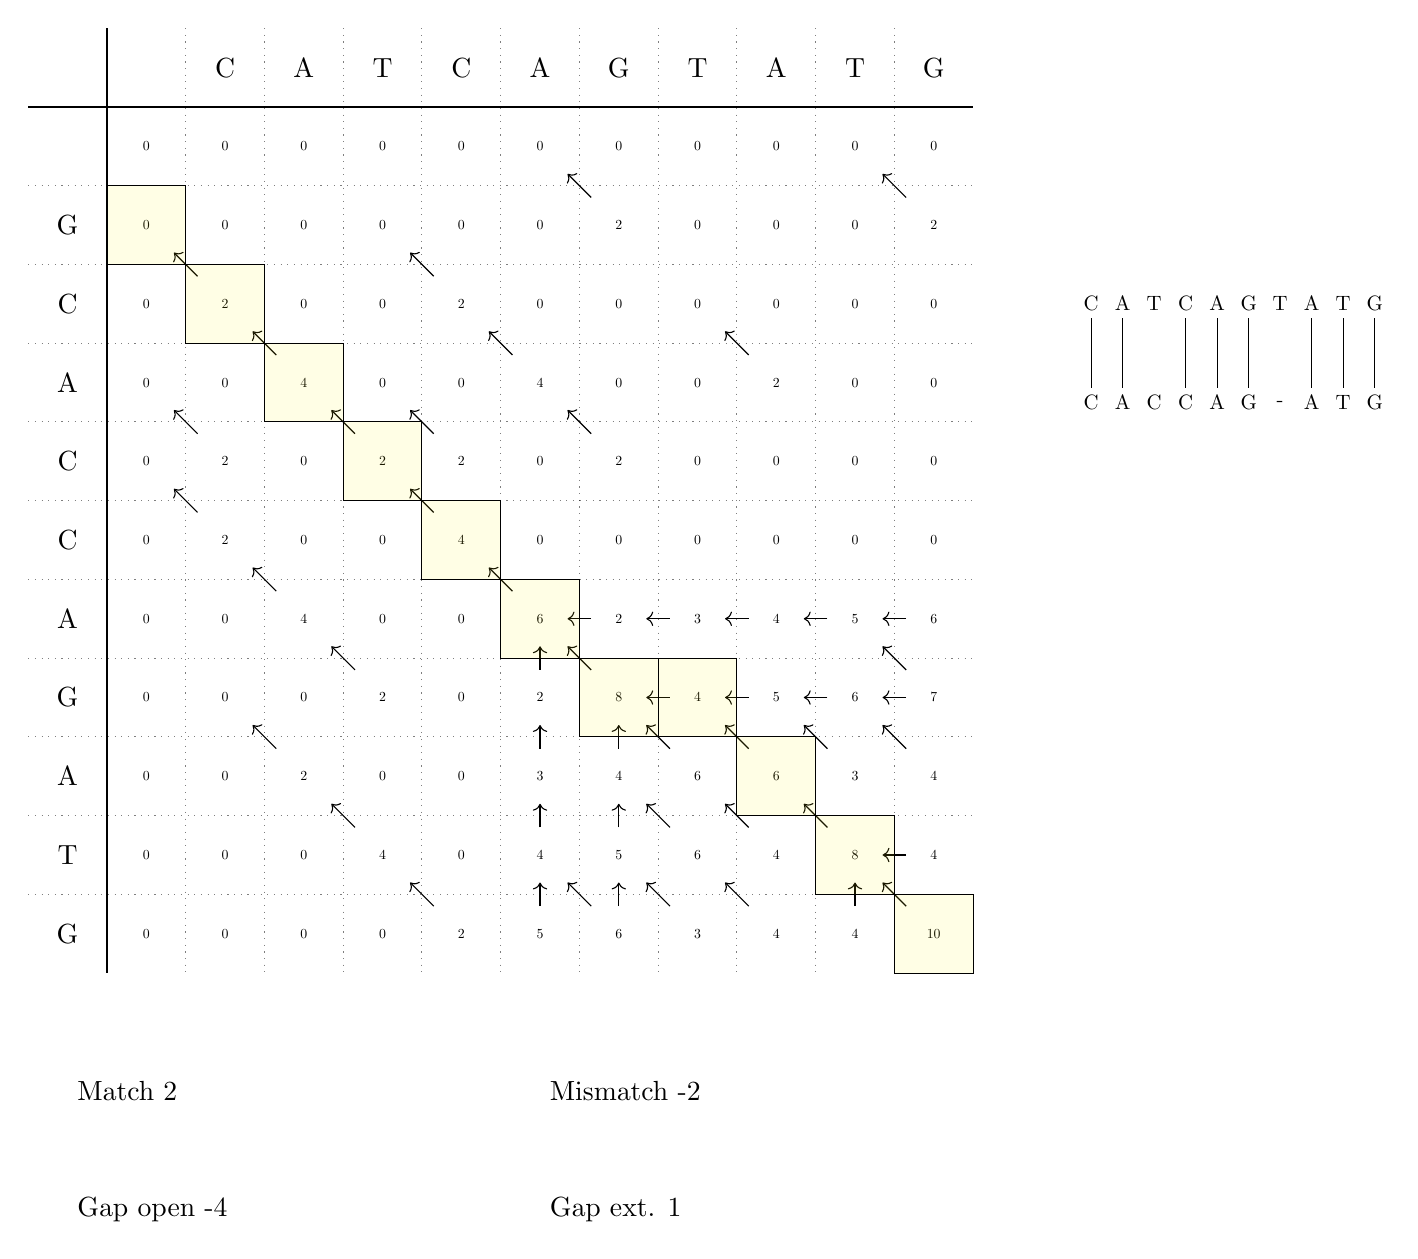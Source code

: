 \node [right] at (1,-1) {Match 2};
\node [right] at (7,-1) {Mismatch -2};
\node [right] at (1,-2.5) {Gap open -4};
\node [right] at (7,-2.5) {Gap ext. 1};

\draw [-] (0.5,11.5) -- (12.5,11.5);
\draw [-] (1.5,12.5) -- (1.5,0.5);
\draw [-, dotted, opacity=0.5] (0.5,10.5) -- (12.5,10.5);
\draw [-, dotted, opacity=0.5] (2.5,12.5) -- (2.5,0.5);
	\node at (3,12) {C};
	\draw [-, dotted, opacity=0.5] (3.5,12.5) -- (3.5,0.5);
	\node at (4,12) {A};
	\draw [-, dotted, opacity=0.5] (4.5,12.5) -- (4.5,0.5);
	\node at (5,12) {T};
	\draw [-, dotted, opacity=0.5] (5.5,12.5) -- (5.5,0.5);
	\node at (6,12) {C};
	\draw [-, dotted, opacity=0.5] (6.5,12.5) -- (6.5,0.5);
	\node at (7,12) {A};
	\draw [-, dotted, opacity=0.5] (7.5,12.5) -- (7.5,0.5);
	\node at (8,12) {G};
	\draw [-, dotted, opacity=0.5] (8.5,12.5) -- (8.5,0.5);
	\node at (9,12) {T};
	\draw [-, dotted, opacity=0.5] (9.5,12.5) -- (9.5,0.5);
	\node at (10,12) {A};
	\draw [-, dotted, opacity=0.5] (10.5,12.5) -- (10.5,0.5);
	\node at (11,12) {T};
	\draw [-, dotted, opacity=0.5] (11.5,12.5) -- (11.5,0.5);
	\node at (12,12) {G};
	\node at (1,10) {G};
	\draw [-, dotted, opacity=0.5] (0.5,9.5) -- (12.5,9.5);
	\node at (1,9) {C};
	\draw [-, dotted, opacity=0.5] (0.5,8.5) -- (12.5,8.5);
	\node at (1,8) {A};
	\draw [-, dotted, opacity=0.5] (0.5,7.5) -- (12.5,7.5);
	\node at (1,7) {C};
	\draw [-, dotted, opacity=0.5] (0.5,6.5) -- (12.5,6.5);
	\node at (1,6) {C};
	\draw [-, dotted, opacity=0.5] (0.5,5.5) -- (12.5,5.5);
	\node at (1,5) {A};
	\draw [-, dotted, opacity=0.5] (0.5,4.5) -- (12.5,4.5);
	\node at (1,4) {G};
	\draw [-, dotted, opacity=0.5] (0.5,3.5) -- (12.5,3.5);
	\node at (1,3) {A};
	\draw [-, dotted, opacity=0.5] (0.5,2.5) -- (12.5,2.5);
	\node at (1,2) {T};
	\draw [-, dotted, opacity=0.5] (0.5,1.5) -- (12.5,1.5);
	\node at (1,1) {G};


	\node[scale=0.5] at (2,11) {0};
	\node[scale=0.5] at (3,11) {0};
	\node[scale=0.5] at(4,11) {0};
	\node[scale=0.5] at(5,11) {0};
	\node[scale=0.5] at(6,11) {0};
	\node[scale=0.5] at(7,11) {0};
	\node[scale=0.5] at(8,11) {0};
	\node[scale=0.5] at(9,11) {0};
	\node[scale=0.5] at(10,11) {0};
	\node[scale=0.5] at(11,11) {0};
	\node[scale=0.5] at(12,11) {0};
	\node[scale=0.5] at (2,10) {0};
	\node[scale=0.5] at(2,9) {0};
	\node[scale=0.5] at(2,8) {0};
	\node[scale=0.5] at(2,7) {0};
	\node[scale=0.5] at(2,6) {0};
	\node[scale=0.5] at(2,5) {0};
	\node[scale=0.5] at(2,4) {0};
	\node[scale=0.5] at(2,3) {0};
	\node[scale=0.5] at(2,2) {0};
	\node[scale=0.5] at(2,1) {0};


	\node [scale=0.5] at (3,10) {0};
	\node [scale=0.5] at (4,10) {0};
	\node [scale=0.5] at (5,10) {0};
	\node [scale=0.5] at (6,10) {0};
	\node [scale=0.5] at (7,10) {0};
	\node [scale=0.5] at (8,10) {2};
	\draw [->] (7.65,10.35) -- (7.35,10.65);
	\node [scale=0.5] at (9,10) {0};
	\node [scale=0.5] at (10,10) {0};
	\node [scale=0.5] at (11,10) {0};
	\node [scale=0.5] at (12,10) {2};
	\draw [->] (11.65,10.35) -- (11.35,10.65);


	\node [scale=0.5] at (3,9) {2};
	\draw [->] (2.65,9.35) -- (2.35,9.65);
	\node [scale=0.5] at (4,9) {0};
	\node [scale=0.5] at (5,9) {0};
	\node [scale=0.5] at (6,9) {2};
	\draw [->] (5.65,9.35) -- (5.35,9.65);
	\node [scale=0.5] at (7,9) {0};
	\node [scale=0.5] at (8,9) {0};
	\node [scale=0.5] at (9,9) {0};
	\node [scale=0.5] at (10,9) {0};
	\node [scale=0.5] at (11,9) {0};
	\node [scale=0.5] at (12,9) {0};


	\node [scale=0.5] at (3,8) {0};
	\node [scale=0.5] at (4,8) {4};
	\draw [->] (3.65,8.35) -- (3.35,8.65);
	\node [scale=0.5] at (5,8) {0};
	\node [scale=0.5] at (6,8) {0};
	\node [scale=0.5] at (7,8) {4};
	\draw [->] (6.65,8.35) -- (6.35,8.65);
	\node [scale=0.5] at (8,8) {0};
	\node [scale=0.5] at (9,8) {0};
	\node [scale=0.5] at (10,8) {2};
	\draw [->] (9.65,8.35) -- (9.35,8.65);
	\node [scale=0.5] at (11,8) {0};
	\node [scale=0.5] at (12,8) {0};


	\node [scale=0.5] at (3,7) {2};
	\draw [->] (2.65,7.35) -- (2.35,7.65);
	\node [scale=0.5] at (4,7) {0};
	\node [scale=0.5] at (5,7) {2};
	\draw [->] (4.65,7.35) -- (4.35,7.65);
	\node [scale=0.5] at (6,7) {2};
	\draw [->] (5.65,7.35) -- (5.35,7.65);
	\node [scale=0.5] at (7,7) {0};
	\node [scale=0.5] at (8,7) {2};
	\draw [->] (7.65,7.35) -- (7.35,7.65);
	\node [scale=0.5] at (9,7) {0};
	\node [scale=0.5] at (10,7) {0};
	\node [scale=0.5] at (11,7) {0};
	\node [scale=0.5] at (12,7) {0};


	\node [scale=0.5] at (3,6) {2};
	\draw [->] (2.65,6.35) -- (2.35,6.65);
	\node [scale=0.5] at (4,6) {0};
	\node [scale=0.5] at (5,6) {0};
	\node [scale=0.5] at (6,6) {4};
	\draw [->] (5.65,6.35) -- (5.35,6.65);
	\node [scale=0.5] at (7,6) {0};
	\node [scale=0.5] at (8,6) {0};
	\node [scale=0.5] at (9,6) {0};
	\node [scale=0.5] at (10,6) {0};
	\node [scale=0.5] at (11,6) {0};
	\node [scale=0.5] at (12,6) {0};


	\node [scale=0.5] at (3,5) {0};
	\node [scale=0.5] at (4,5) {4};
	\draw [->] (3.65,5.35) -- (3.35,5.65);
	\node [scale=0.5] at (5,5) {0};
	\node [scale=0.5] at (6,5) {0};
	\node [scale=0.5] at (7,5) {6};
	\draw [->] (6.65,5.35) -- (6.35,5.65);
	\node [scale=0.5] at (8,5) {2};
	\draw [->] (7.65,5) -- (7.35,5);
	\node [scale=0.5] at (9,5) {3};
	\draw [->] (8.65,5) -- (8.35,5);
	\node [scale=0.5] at (10,5) {4};
	\draw [->] (9.65,5) -- (9.35,5);
	\node [scale=0.5] at (11,5) {5};
	\draw [->] (10.65,5) -- (10.35,5);
	\node [scale=0.5] at (12,5) {6};
	\draw [->] (11.65,5) -- (11.35,5);


	\node [scale=0.5] at (3,4) {0};
	\node [scale=0.5] at (4,4) {0};
	\node [scale=0.5] at (5,4) {2};
	\draw [->] (4.65,4.35) -- (4.35,4.65);
	\node [scale=0.5] at (6,4) {0};
	\node [scale=0.5] at (7,4) {2};
	\draw [->] (7,4.35) -- (7,4.65);
	\node [scale=0.5] at (8,4) {8};
	\draw [->] (7.65,4.35) -- (7.35,4.65);
	\node [scale=0.5] at (9,4) {4};
	\draw [->] (8.65,4) -- (8.35,4);
	\node [scale=0.5] at (10,4) {5};
	\draw [->] (9.65,4) -- (9.35,4);
	\node [scale=0.5] at (11,4) {6};
	\draw [->] (10.65,4) -- (10.35,4);
	\node [scale=0.5] at (12,4) {7};
	\draw [->] (11.65,4.35) -- (11.35,4.65);
	\draw [->] (11.65,4) -- (11.35,4);


	\node [scale=0.5] at (3,3) {0};
	\node [scale=0.5] at (4,3) {2};
	\draw [->] (3.65,3.35) -- (3.35,3.65);
	\node [scale=0.5] at (5,3) {0};
	\node [scale=0.5] at (6,3) {0};
	\node [scale=0.5] at (7,3) {3};
	\draw [->] (7,3.35) -- (7,3.65);
	\node [scale=0.5] at (8,3) {4};
	\draw [->] (8,3.35) -- (8,3.65);
	\node [scale=0.5] at (9,3) {6};
	\draw [->] (8.65,3.35) -- (8.35,3.65);
	\node [scale=0.5] at (10,3) {6};
	\draw [->] (9.65,3.35) -- (9.35,3.65);
	\node [scale=0.5] at (11,3) {3};
	\draw [->] (10.65,3.35) -- (10.35,3.65);
	\node [scale=0.5] at (12,3) {4};
	\draw [->] (11.65,3.35) -- (11.35,3.65);


	\node [scale=0.5] at (3,2) {0};
	\node [scale=0.5] at (4,2) {0};
	\node [scale=0.5] at (5,2) {4};
	\draw [->] (4.65,2.35) -- (4.35,2.65);
	\node [scale=0.5] at (6,2) {0};
	\node [scale=0.5] at (7,2) {4};
	\draw [->] (7,2.35) -- (7,2.65);
	\node [scale=0.5] at (8,2) {5};
	\draw [->] (8,2.35) -- (8,2.65);
	\node [scale=0.5] at (9,2) {6};
	\draw [->] (8.65,2.35) -- (8.35,2.65);
	\node [scale=0.5] at (10,2) {4};
	\draw [->] (9.65,2.35) -- (9.35,2.65);
	\node [scale=0.5] at (11,2) {8};
	\draw [->] (10.65,2.35) -- (10.35,2.65);
	\node [scale=0.5] at (12,2) {4};
	\draw [->] (11.65,2) -- (11.35,2);


	\node [scale=0.5] at (3,1) {0};
	\node [scale=0.5] at (4,1) {0};
	\node [scale=0.5] at (5,1) {0};
	\node [scale=0.5] at (6,1) {2};
	\draw [->] (5.65,1.35) -- (5.35,1.65);
	\node [scale=0.5] at (7,1) {5};
	\draw [->] (7,1.35) -- (7,1.65);
	\node [scale=0.5] at (8,1) {6};
	\draw [->] (7.65,1.35) -- (7.35,1.65);
	\draw [->] (8,1.35) -- (8,1.65);
	\node [scale=0.5] at (9,1) {3};
	\draw [->] (8.65,1.35) -- (8.35,1.65);
	\node [scale=0.5] at (10,1) {4};
	\draw [->] (9.65,1.35) -- (9.35,1.65);
	\node [scale=0.5] at (11,1) {4};
	\draw [->] (11,1.35) -- (11,1.65);
	\node [scale=0.5] at (12,1) {10};
	\draw [->] (11.65,1.35) -- (11.35,1.65);


\draw [fill=yellow, fill opacity=0.1] (11.5,0.5) rectangle (12.5,1.5);


\draw [fill=yellow, fill opacity=0.1] (10.5,1.5) rectangle (11.5,2.5);


\draw [fill=yellow, fill opacity=0.1] (9.5,2.5) rectangle (10.5,3.5);


\draw [fill=yellow, fill opacity=0.1] (8.5,3.5) rectangle (9.5,4.5);


\draw [fill=yellow, fill opacity=0.1] (7.5,3.5) rectangle (8.5,4.5);


\draw [fill=yellow, fill opacity=0.1] (6.5,4.5) rectangle (7.5,5.5);


\draw [fill=yellow, fill opacity=0.1] (5.5,5.5) rectangle (6.5,6.5);


\draw [fill=yellow, fill opacity=0.1] (4.5,6.5) rectangle (5.5,7.5);


\draw [fill=yellow, fill opacity=0.1] (3.5,7.5) rectangle (4.5,8.5);


\draw [fill=yellow, fill opacity=0.1] (2.5,8.5) rectangle (3.5,9.5);


\draw [fill=yellow, fill opacity=0.1] (1.5,9.5) rectangle (2.5,10.5);


\node [scale=0.75] (s1) at (14 + 0/2.5, 9) {C};
\node [scale=0.75] (s2) at (14 + 0/2.5, 9-1.25) {C};
\draw [-] (s1) -- (s2);
\node [scale=0.75] (s1) at (14 + 1/2.5, 9) {A};
\node [scale=0.75] (s2) at (14 + 1/2.5, 9-1.25) {A};
\draw [-] (s1) -- (s2);
\node [scale=0.75] (s1) at (14 + 2/2.5, 9) {T};
\node [scale=0.75] (s2) at (14 + 2/2.5, 9-1.25) {C};
\node [scale=0.75] (s1) at (14 + 3/2.5, 9) {C};
\node [scale=0.75] (s2) at (14 + 3/2.5, 9-1.25) {C};
\draw [-] (s1) -- (s2);
\node [scale=0.75] (s1) at (14 + 4/2.5, 9) {A};
\node [scale=0.75] (s2) at (14 + 4/2.5, 9-1.25) {A};
\draw [-] (s1) -- (s2);
\node [scale=0.75] (s1) at (14 + 5/2.5, 9) {G};
\node [scale=0.75] (s2) at (14 + 5/2.5, 9-1.25) {G};
\draw [-] (s1) -- (s2);
\node [scale=0.75] (s1) at (14 + 6/2.5, 9) {T};
\node [scale=0.75] (s2) at (14 + 6/2.5, 9-1.25) {-};
\node [scale=0.75] (s1) at (14 + 7/2.5, 9) {A};
\node [scale=0.75] (s2) at (14 + 7/2.5, 9-1.25) {A};
\draw [-] (s1) -- (s2);
\node [scale=0.75] (s1) at (14 + 8/2.5, 9) {T};
\node [scale=0.75] (s2) at (14 + 8/2.5, 9-1.25) {T};
\draw [-] (s1) -- (s2);
\node [scale=0.75] (s1) at (14 + 9/2.5, 9) {G};
\node [scale=0.75] (s2) at (14 + 9/2.5, 9-1.25) {G};
\draw [-] (s1) -- (s2);

